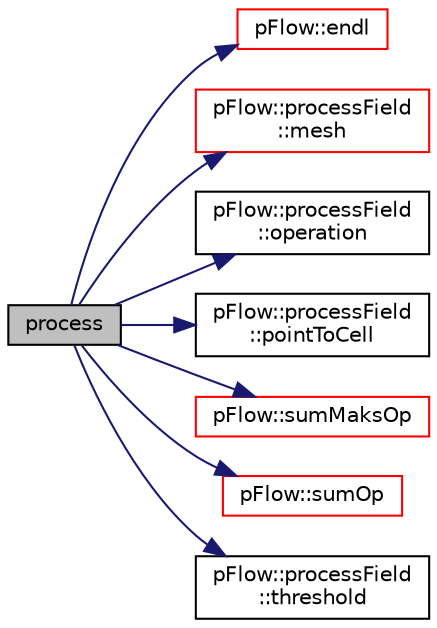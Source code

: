 digraph "process"
{
 // LATEX_PDF_SIZE
  edge [fontname="Helvetica",fontsize="10",labelfontname="Helvetica",labelfontsize="10"];
  node [fontname="Helvetica",fontsize="10",shape=record];
  rankdir="LR";
  Node1 [label="process",height=0.2,width=0.4,color="black", fillcolor="grey75", style="filled", fontcolor="black",tooltip=" "];
  Node1 -> Node2 [color="midnightblue",fontsize="10",style="solid",fontname="Helvetica"];
  Node2 [label="pFlow::endl",height=0.2,width=0.4,color="red", fillcolor="white", style="filled",URL="$namespacepFlow.html#aba8f0c455a3fdb4b05ad33a25b13b189",tooltip="Add newline and flush stream."];
  Node1 -> Node4 [color="midnightblue",fontsize="10",style="solid",fontname="Helvetica"];
  Node4 [label="pFlow::processField\l::mesh",height=0.2,width=0.4,color="red", fillcolor="white", style="filled",URL="$classpFlow_1_1processField.html#a502b077b7f1e29810f60f0340429d677",tooltip=" "];
  Node1 -> Node6 [color="midnightblue",fontsize="10",style="solid",fontname="Helvetica"];
  Node6 [label="pFlow::processField\l::operation",height=0.2,width=0.4,color="black", fillcolor="white", style="filled",URL="$classpFlow_1_1processField.html#a2ae8bc40a09f87556f79809f56a018c0",tooltip=" "];
  Node1 -> Node7 [color="midnightblue",fontsize="10",style="solid",fontname="Helvetica"];
  Node7 [label="pFlow::processField\l::pointToCell",height=0.2,width=0.4,color="black", fillcolor="white", style="filled",URL="$classpFlow_1_1processField.html#a15d8e243c747491d013b5ed6979385a0",tooltip=" "];
  Node1 -> Node8 [color="midnightblue",fontsize="10",style="solid",fontname="Helvetica"];
  Node8 [label="pFlow::sumMaksOp",height=0.2,width=0.4,color="red", fillcolor="white", style="filled",URL="$namespacepFlow.html#a218b96f13e7f121c16342bc1901dd655",tooltip=" "];
  Node1 -> Node12 [color="midnightblue",fontsize="10",style="solid",fontname="Helvetica"];
  Node12 [label="pFlow::sumOp",height=0.2,width=0.4,color="red", fillcolor="white", style="filled",URL="$namespacepFlow.html#a51552aa243821d9ff9de481506a0ca4c",tooltip=" "];
  Node1 -> Node13 [color="midnightblue",fontsize="10",style="solid",fontname="Helvetica"];
  Node13 [label="pFlow::processField\l::threshold",height=0.2,width=0.4,color="black", fillcolor="white", style="filled",URL="$classpFlow_1_1processField.html#a9d95dada6d02aab05263acdd9ce758e5",tooltip=" "];
}
